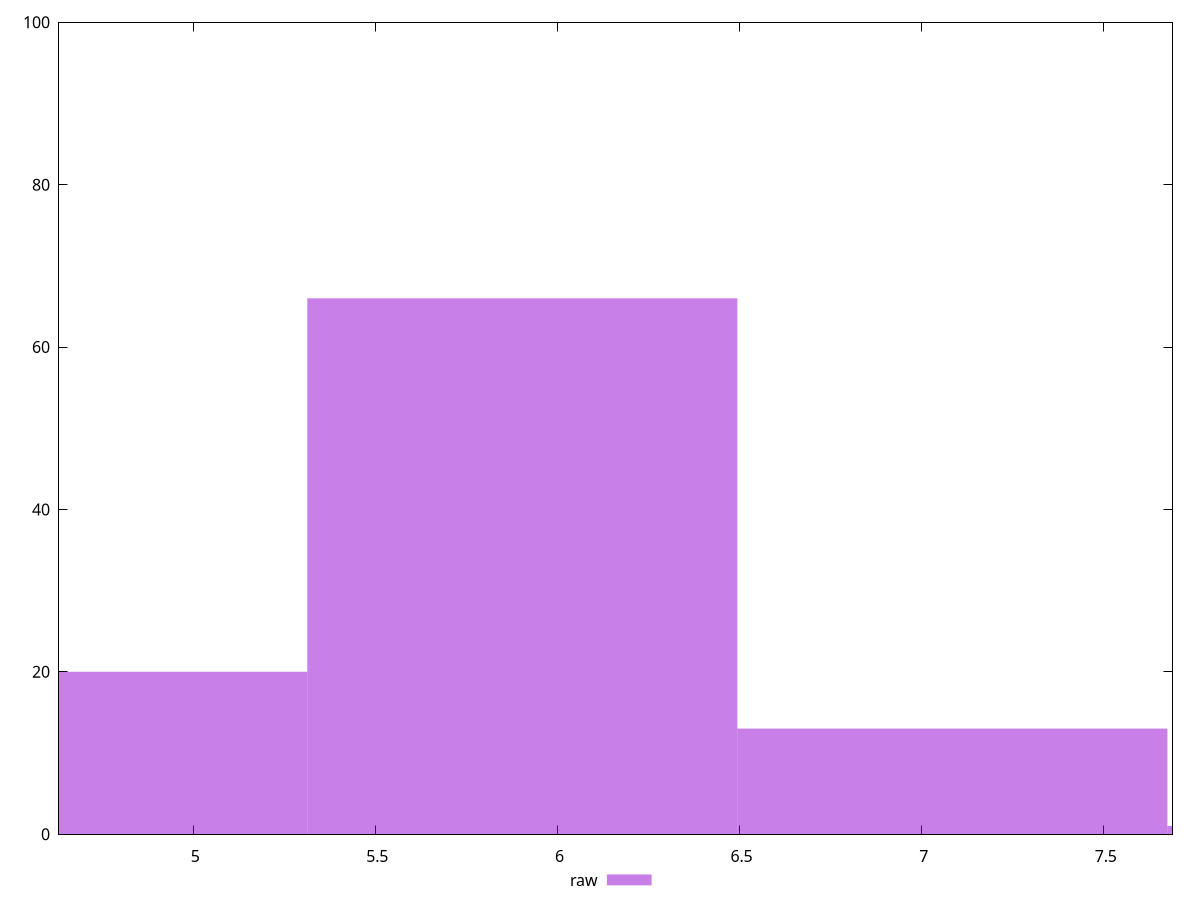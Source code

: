 reset

$raw <<EOF
7.084368518807811 13
4.722912345871874 20
5.903640432339843 66
8.26509660527578 1
EOF

set key outside below
set boxwidth 1.1807280864679686
set xrange [4.6316:7.6887]
set yrange [0:100]
set style fill transparent solid 0.5 noborder
set terminal svg size 640, 490 enhanced background rgb 'white'
set output "report_00007_2020-12-11T15:55:29.892Z/network-server-latency/samples/pages+cached+noexternal/raw/histogram.svg"

plot $raw title "raw" with boxes

reset
